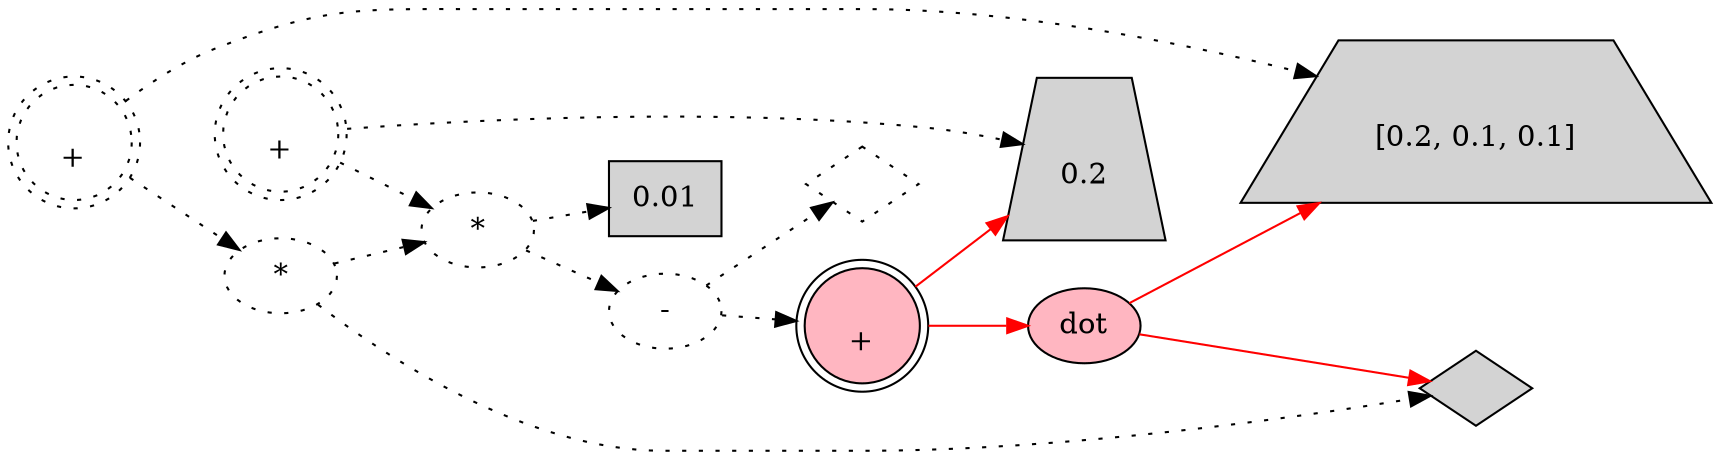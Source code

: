 digraph G {

    rankdir=LR; // 左から右に表示

    s1 [label="\n+", shape=doublecircle, style=filled,fillcolor=lightpink];
    s2 [label="dot", style=filled,fillcolor=lightpink];
    s3 [label="0.01",style=filled, shape=box];
    s4 [label="-",style=dotted];
    s6 [label="*",style=dotted];
    v3 [label="*",style=dotted];
    v6_next [label="\n+", shape=doublecircle, style=dotted, fillcolor=lightblue];
    s7_next [label="\n+", shape=doublecircle, style=dotted, fillcolor=lightpink];
    s7 [label="\n0.2", shape=trapezium, style=filled];
    v6 [label="\n[0.2, 0.1, 0.1]", shape=trapezium, style=filled];
    v0 [label="",shape=diamond, style=filled];
    s0 [label="",shape=diamond, style=dotted];

    s2 -> v0[color=red];
    s2 -> v6[color=red];

    s1 -> s7[color=red];
    s1 -> s2[color=red];

    s4 -> s0 [style=dotted];
    s4 -> s1 [style=dotted];

    s6 -> s3 [style=dotted];
    s6 -> s4 [style=dotted];

    v3 -> s6 [style=dotted];
    v3 -> v0 [style=dotted];

    v6_next -> v6 [style=dotted];
    v6_next -> v3 [style=dotted];

    s7_next -> s7 [style=dotted];
    s7_next -> s6 [style=dotted];
}